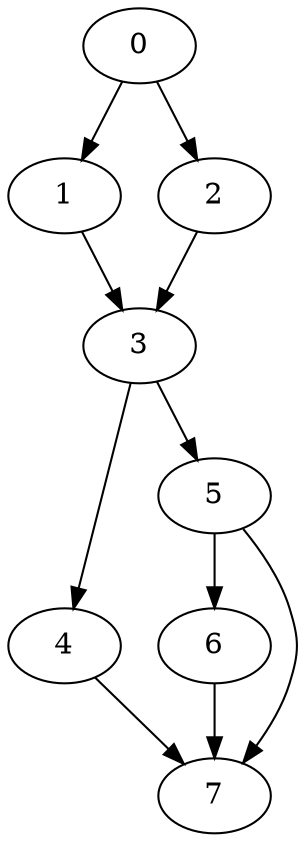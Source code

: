 digraph {
	0
	1
	2
	3
	4
	5
	6
	7
	0 -> 2
	1 -> 3
	2 -> 3
	3 -> 4
	3 -> 5
	5 -> 6
	4 -> 7
	5 -> 7
	6 -> 7
	0 -> 1
}
